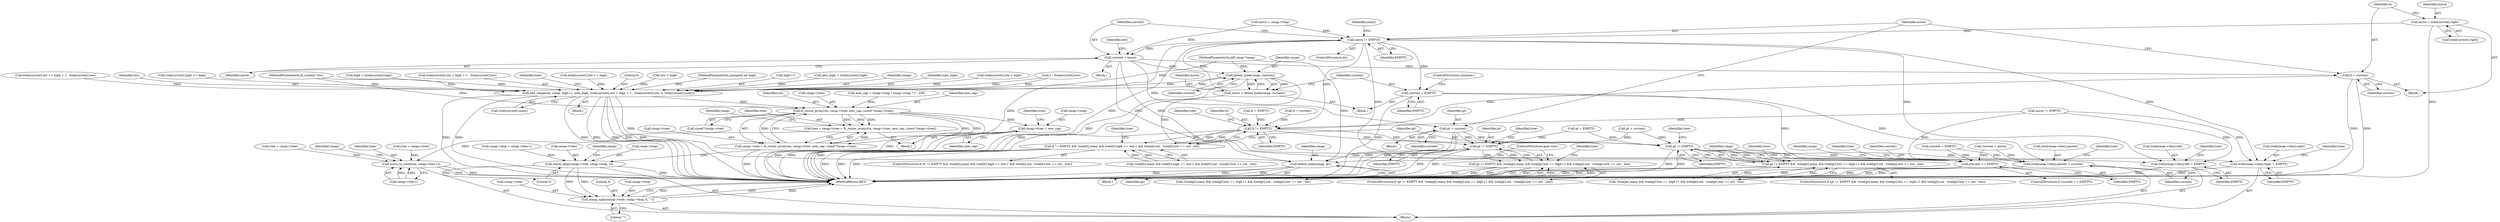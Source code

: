 digraph "0_ghostscript_f597300439e62f5e921f0d7b1e880b5c1a1f1607@pointer" {
"1000350" [label="(Call,move = tree[current].right)"];
"1000360" [label="(Call,move != EMPTY)"];
"1000163" [label="(Call,current = move)"];
"1000222" [label="(Call,delete_node(cmap, current))"];
"1000220" [label="(Call,move = delete_node(cmap, current))"];
"1000303" [label="(Call,add_range(ctx, cmap, high+1, new_high, tree[current].out + high + 1 - tree[current].low, 0, tree[current].many))"];
"1000502" [label="(Call,delete_node(cmap, gt))"];
"1000591" [label="(Call,fz_resize_array(ctx, cmap->tree, new_cap, sizeof *cmap->tree))"];
"1000585" [label="(Call,tree = cmap->tree = fz_resize_array(ctx, cmap->tree, new_cap, sizeof *cmap->tree))"];
"1000724" [label="(Call,move_to_root(tree, cmap->tlen-1))"];
"1000587" [label="(Call,cmap->tree = fz_resize_array(ctx, cmap->tree, new_cap, sizeof *cmap->tree))"];
"1000742" [label="(Call,check_splay(cmap->tree, cmap->ttop, 0))"];
"1000750" [label="(Call,dump_splay(cmap->tree, cmap->ttop, 0, \"\"))"];
"1000602" [label="(Call,cmap->tcap = new_cap)"];
"1000345" [label="(Call,gt = current)"];
"1000455" [label="(Call,gt != EMPTY)"];
"1000454" [label="(Call,gt != EMPTY && !tree[gt].many && tree[gt].low == high+1 && tree[gt].out - tree[gt].low == out - low)"];
"1000508" [label="(Call,gt != EMPTY)"];
"1000507" [label="(Call,gt != EMPTY && !tree[gt].many && tree[gt].low == high+1 && tree[gt].out - tree[gt].low == out - low)"];
"1000643" [label="(Call,tree[cmap->tlen].left = EMPTY)"];
"1000652" [label="(Call,tree[cmap->tlen].right = EMPTY)"];
"1000675" [label="(Call,current == EMPTY)"];
"1000357" [label="(Call,lt = current)"];
"1000410" [label="(Call,lt != EMPTY)"];
"1000409" [label="(Call,lt != EMPTY && !tree[lt].many && tree[lt].high == low-1 && tree[lt].out - tree[lt].low == out - low)"];
"1000634" [label="(Call,tree[cmap->tlen].parent = current)"];
"1000225" [label="(Call,current = EMPTY)"];
"1000224" [label="(Identifier,current)"];
"1000227" [label="(Identifier,EMPTY)"];
"1000660" [label="(Identifier,EMPTY)"];
"1000226" [label="(Identifier,current)"];
"1000359" [label="(Identifier,current)"];
"1000651" [label="(Identifier,EMPTY)"];
"1000573" [label="(Call,new_cap = cmap->tcap ? cmap->tcap * 2 : 256)"];
"1000597" [label="(Call,sizeof *cmap->tree)"];
"1000507" [label="(Call,gt != EMPTY && !tree[gt].many && tree[gt].low == high+1 && tree[gt].out - tree[gt].low == out - low)"];
"1000134" [label="(Call,tree = cmap->tree)"];
"1000367" [label="(Call,current = move)"];
"1000406" [label="(Identifier,many)"];
"1000458" [label="(Call,!tree[gt].many && tree[gt].low == high+1 && tree[gt].out - tree[gt].low == out - low)"];
"1000642" [label="(Identifier,current)"];
"1000757" [label="(Literal,0)"];
"1000386" [label="(Call,gt = current)"];
"1000731" [label="(Call,cmap->ttop = cmap->tlen-1)"];
"1000503" [label="(Identifier,cmap)"];
"1000357" [label="(Call,lt = current)"];
"1000754" [label="(Call,cmap->ttop)"];
"1000604" [label="(Identifier,cmap)"];
"1000417" [label="(Identifier,tree)"];
"1000547" [label="(Identifier,tree)"];
"1000183" [label="(Call,tree[current].out += high + 1 - tree[current].low)"];
"1000510" [label="(Identifier,EMPTY)"];
"1000675" [label="(Call,current == EMPTY)"];
"1000332" [label="(Identifier,tree)"];
"1000676" [label="(Identifier,current)"];
"1000175" [label="(Call,tree[current].low <= high)"];
"1000362" [label="(Identifier,EMPTY)"];
"1000456" [label="(Identifier,gt)"];
"1000325" [label="(Literal,0)"];
"1000225" [label="(Call,current = EMPTY)"];
"1000664" [label="(Identifier,tree)"];
"1000506" [label="(ControlStructure,if (gt != EMPTY && !tree[gt].many && tree[gt].low == high+1 && tree[gt].out - tree[gt].low == out - low))"];
"1000222" [label="(Call,delete_node(cmap, current))"];
"1000743" [label="(Call,cmap->tree)"];
"1000751" [label="(Call,cmap->tree)"];
"1000165" [label="(Identifier,move)"];
"1000560" [label="(Call,current = EMPTY)"];
"1000361" [label="(Identifier,move)"];
"1000752" [label="(Identifier,cmap)"];
"1000596" [label="(Identifier,new_cap)"];
"1000592" [label="(Identifier,ctx)"];
"1000123" [label="(Call,low > high)"];
"1000115" [label="(MethodParameterIn,unsigned int high)"];
"1000726" [label="(Call,cmap->tlen-1)"];
"1000119" [label="(Block,)"];
"1000677" [label="(Identifier,EMPTY)"];
"1000162" [label="(Block,)"];
"1000505" [label="(ControlStructure,goto exit;)"];
"1000410" [label="(Call,lt != EMPTY)"];
"1000588" [label="(Call,cmap->tree)"];
"1000345" [label="(Call,gt = current)"];
"1000571" [label="(Block,)"];
"1000306" [label="(Call,high+1)"];
"1000352" [label="(Call,tree[current].right)"];
"1000326" [label="(Call,tree[current].many)"];
"1000733" [label="(Identifier,cmap)"];
"1000742" [label="(Call,check_splay(cmap->tree, cmap->ttop, 0))"];
"1000228" [label="(ControlStructure,continue;)"];
"1000635" [label="(Call,tree[cmap->tlen].parent)"];
"1000350" [label="(Call,move = tree[current].right)"];
"1000303" [label="(Call,add_range(ctx, cmap, high+1, new_high, tree[current].out + high + 1 - tree[current].low, 0, tree[current].many))"];
"1000287" [label="(Call,new_high = tree[current].high)"];
"1000412" [label="(Identifier,EMPTY)"];
"1000511" [label="(Call,!tree[gt].many && tree[gt].low == high+1 && tree[gt].out - tree[gt].low == out - low)"];
"1000305" [label="(Identifier,cmap)"];
"1000634" [label="(Call,tree[cmap->tlen].parent = current)"];
"1000586" [label="(Identifier,tree)"];
"1000643" [label="(Call,tree[cmap->tlen].left = EMPTY)"];
"1000655" [label="(Identifier,tree)"];
"1000151" [label="(Call,gt = EMPTY)"];
"1000169" [label="(Identifier,low)"];
"1000161" [label="(ControlStructure,do)"];
"1000409" [label="(Call,lt != EMPTY && !tree[lt].many && tree[lt].high == low-1 && tree[lt].out - tree[lt].low == out - low)"];
"1000455" [label="(Call,gt != EMPTY)"];
"1000758" [label="(Literal,\"\")"];
"1000285" [label="(Block,)"];
"1000585" [label="(Call,tree = cmap->tree = fz_resize_array(ctx, cmap->tree, new_cap, sizeof *cmap->tree))"];
"1000750" [label="(Call,dump_splay(cmap->tree, cmap->ttop, 0, \"\"))"];
"1000309" [label="(Identifier,new_high)"];
"1000411" [label="(Identifier,lt)"];
"1000155" [label="(Call,lt = EMPTY)"];
"1000337" [label="(Call,tree[current].low > high)"];
"1000746" [label="(Call,cmap->ttop)"];
"1000644" [label="(Call,tree[cmap->tlen].left)"];
"1000606" [label="(Identifier,new_cap)"];
"1000344" [label="(Block,)"];
"1000587" [label="(Call,cmap->tree = fz_resize_array(ctx, cmap->tree, new_cap, sizeof *cmap->tree))"];
"1000318" [label="(Call,1 - tree[current].low)"];
"1000351" [label="(Identifier,move)"];
"1000112" [label="(MethodParameterIn,fz_context *ctx)"];
"1000490" [label="(Block,)"];
"1000494" [label="(Identifier,tree)"];
"1000346" [label="(Identifier,gt)"];
"1000502" [label="(Call,delete_node(cmap, gt))"];
"1000349" [label="(Block,)"];
"1000163" [label="(Call,current = move)"];
"1000223" [label="(Identifier,cmap)"];
"1000304" [label="(Identifier,ctx)"];
"1000401" [label="(Call,move != EMPTY)"];
"1000725" [label="(Identifier,tree)"];
"1000602" [label="(Call,cmap->tcap = new_cap)"];
"1000449" [label="(Identifier,tree)"];
"1000591" [label="(Call,fz_resize_array(ctx, cmap->tree, new_cap, sizeof *cmap->tree))"];
"1000759" [label="(MethodReturn,RET)"];
"1000347" [label="(Identifier,current)"];
"1000603" [label="(Call,cmap->tcap)"];
"1000610" [label="(Identifier,tree)"];
"1000646" [label="(Identifier,tree)"];
"1000653" [label="(Call,tree[cmap->tlen].right)"];
"1000239" [label="(Call,tree[current].high <= high)"];
"1000220" [label="(Call,move = delete_node(cmap, current))"];
"1000454" [label="(Call,gt != EMPTY && !tree[gt].many && tree[gt].low == high+1 && tree[gt].out - tree[gt].low == out - low)"];
"1000724" [label="(Call,move_to_root(tree, cmap->tlen-1))"];
"1000509" [label="(Identifier,gt)"];
"1000164" [label="(Identifier,current)"];
"1000508" [label="(Call,gt != EMPTY)"];
"1000453" [label="(ControlStructure,if (gt != EMPTY && !tree[gt].many && tree[gt].low == high+1 && tree[gt].out - tree[gt].low == out - low))"];
"1000219" [label="(Block,)"];
"1000145" [label="(Call,move = cmap->ttop)"];
"1000408" [label="(ControlStructure,if (lt != EMPTY && !tree[lt].many && tree[lt].high == low-1 && tree[lt].out - tree[lt].low == out - low))"];
"1000457" [label="(Identifier,EMPTY)"];
"1000680" [label="(Identifier,cmap)"];
"1000566" [label="(Identifier,cmap)"];
"1000515" [label="(Identifier,tree)"];
"1000674" [label="(ControlStructure,if (current == EMPTY))"];
"1000593" [label="(Call,cmap->tree)"];
"1000413" [label="(Call,!tree[lt].many && tree[lt].high == low-1 && tree[lt].out - tree[lt].low == out - low)"];
"1000358" [label="(Identifier,lt)"];
"1000749" [label="(Literal,0)"];
"1000221" [label="(Identifier,move)"];
"1000331" [label="(Call,tree = cmap->tree)"];
"1000113" [label="(MethodParameterIn,pdf_cmap *cmap)"];
"1000504" [label="(Identifier,gt)"];
"1000398" [label="(Call,lt = current)"];
"1000360" [label="(Call,move != EMPTY)"];
"1000278" [label="(Call,high < tree[current].high)"];
"1000462" [label="(Identifier,tree)"];
"1000688" [label="(Identifier,tree)"];
"1000652" [label="(Call,tree[cmap->tlen].right = EMPTY)"];
"1000310" [label="(Call,tree[current].out + high + 1 - tree[current].low)"];
"1000350" -> "1000349"  [label="AST: "];
"1000350" -> "1000352"  [label="CFG: "];
"1000351" -> "1000350"  [label="AST: "];
"1000352" -> "1000350"  [label="AST: "];
"1000358" -> "1000350"  [label="CFG: "];
"1000350" -> "1000759"  [label="DDG: "];
"1000350" -> "1000360"  [label="DDG: "];
"1000360" -> "1000161"  [label="AST: "];
"1000360" -> "1000362"  [label="CFG: "];
"1000361" -> "1000360"  [label="AST: "];
"1000362" -> "1000360"  [label="AST: "];
"1000164" -> "1000360"  [label="CFG: "];
"1000406" -> "1000360"  [label="CFG: "];
"1000360" -> "1000759"  [label="DDG: "];
"1000360" -> "1000759"  [label="DDG: "];
"1000360" -> "1000163"  [label="DDG: "];
"1000360" -> "1000225"  [label="DDG: "];
"1000220" -> "1000360"  [label="DDG: "];
"1000145" -> "1000360"  [label="DDG: "];
"1000360" -> "1000410"  [label="DDG: "];
"1000360" -> "1000643"  [label="DDG: "];
"1000360" -> "1000652"  [label="DDG: "];
"1000360" -> "1000675"  [label="DDG: "];
"1000163" -> "1000162"  [label="AST: "];
"1000163" -> "1000165"  [label="CFG: "];
"1000164" -> "1000163"  [label="AST: "];
"1000165" -> "1000163"  [label="AST: "];
"1000169" -> "1000163"  [label="CFG: "];
"1000145" -> "1000163"  [label="DDG: "];
"1000163" -> "1000222"  [label="DDG: "];
"1000163" -> "1000345"  [label="DDG: "];
"1000163" -> "1000357"  [label="DDG: "];
"1000163" -> "1000634"  [label="DDG: "];
"1000163" -> "1000675"  [label="DDG: "];
"1000222" -> "1000220"  [label="AST: "];
"1000222" -> "1000224"  [label="CFG: "];
"1000223" -> "1000222"  [label="AST: "];
"1000224" -> "1000222"  [label="AST: "];
"1000220" -> "1000222"  [label="CFG: "];
"1000222" -> "1000759"  [label="DDG: "];
"1000222" -> "1000220"  [label="DDG: "];
"1000222" -> "1000220"  [label="DDG: "];
"1000303" -> "1000222"  [label="DDG: "];
"1000113" -> "1000222"  [label="DDG: "];
"1000222" -> "1000303"  [label="DDG: "];
"1000222" -> "1000502"  [label="DDG: "];
"1000220" -> "1000219"  [label="AST: "];
"1000221" -> "1000220"  [label="AST: "];
"1000226" -> "1000220"  [label="CFG: "];
"1000220" -> "1000759"  [label="DDG: "];
"1000303" -> "1000285"  [label="AST: "];
"1000303" -> "1000326"  [label="CFG: "];
"1000304" -> "1000303"  [label="AST: "];
"1000305" -> "1000303"  [label="AST: "];
"1000306" -> "1000303"  [label="AST: "];
"1000309" -> "1000303"  [label="AST: "];
"1000310" -> "1000303"  [label="AST: "];
"1000325" -> "1000303"  [label="AST: "];
"1000326" -> "1000303"  [label="AST: "];
"1000332" -> "1000303"  [label="CFG: "];
"1000303" -> "1000759"  [label="DDG: "];
"1000303" -> "1000759"  [label="DDG: "];
"1000303" -> "1000759"  [label="DDG: "];
"1000303" -> "1000759"  [label="DDG: "];
"1000303" -> "1000759"  [label="DDG: "];
"1000303" -> "1000759"  [label="DDG: "];
"1000303" -> "1000759"  [label="DDG: "];
"1000112" -> "1000303"  [label="DDG: "];
"1000287" -> "1000303"  [label="DDG: "];
"1000183" -> "1000303"  [label="DDG: "];
"1000115" -> "1000303"  [label="DDG: "];
"1000123" -> "1000303"  [label="DDG: "];
"1000337" -> "1000303"  [label="DDG: "];
"1000175" -> "1000303"  [label="DDG: "];
"1000278" -> "1000303"  [label="DDG: "];
"1000239" -> "1000303"  [label="DDG: "];
"1000318" -> "1000303"  [label="DDG: "];
"1000318" -> "1000303"  [label="DDG: "];
"1000113" -> "1000303"  [label="DDG: "];
"1000303" -> "1000502"  [label="DDG: "];
"1000303" -> "1000591"  [label="DDG: "];
"1000502" -> "1000490"  [label="AST: "];
"1000502" -> "1000504"  [label="CFG: "];
"1000503" -> "1000502"  [label="AST: "];
"1000504" -> "1000502"  [label="AST: "];
"1000505" -> "1000502"  [label="CFG: "];
"1000502" -> "1000759"  [label="DDG: "];
"1000502" -> "1000759"  [label="DDG: "];
"1000502" -> "1000759"  [label="DDG: "];
"1000113" -> "1000502"  [label="DDG: "];
"1000455" -> "1000502"  [label="DDG: "];
"1000591" -> "1000587"  [label="AST: "];
"1000591" -> "1000597"  [label="CFG: "];
"1000592" -> "1000591"  [label="AST: "];
"1000593" -> "1000591"  [label="AST: "];
"1000596" -> "1000591"  [label="AST: "];
"1000597" -> "1000591"  [label="AST: "];
"1000587" -> "1000591"  [label="CFG: "];
"1000591" -> "1000759"  [label="DDG: "];
"1000591" -> "1000585"  [label="DDG: "];
"1000591" -> "1000585"  [label="DDG: "];
"1000591" -> "1000585"  [label="DDG: "];
"1000591" -> "1000587"  [label="DDG: "];
"1000591" -> "1000587"  [label="DDG: "];
"1000591" -> "1000587"  [label="DDG: "];
"1000112" -> "1000591"  [label="DDG: "];
"1000573" -> "1000591"  [label="DDG: "];
"1000591" -> "1000602"  [label="DDG: "];
"1000585" -> "1000571"  [label="AST: "];
"1000585" -> "1000587"  [label="CFG: "];
"1000586" -> "1000585"  [label="AST: "];
"1000587" -> "1000585"  [label="AST: "];
"1000604" -> "1000585"  [label="CFG: "];
"1000587" -> "1000585"  [label="DDG: "];
"1000585" -> "1000724"  [label="DDG: "];
"1000724" -> "1000119"  [label="AST: "];
"1000724" -> "1000726"  [label="CFG: "];
"1000725" -> "1000724"  [label="AST: "];
"1000726" -> "1000724"  [label="AST: "];
"1000733" -> "1000724"  [label="CFG: "];
"1000724" -> "1000759"  [label="DDG: "];
"1000724" -> "1000759"  [label="DDG: "];
"1000331" -> "1000724"  [label="DDG: "];
"1000134" -> "1000724"  [label="DDG: "];
"1000726" -> "1000724"  [label="DDG: "];
"1000726" -> "1000724"  [label="DDG: "];
"1000588" -> "1000587"  [label="AST: "];
"1000587" -> "1000759"  [label="DDG: "];
"1000587" -> "1000742"  [label="DDG: "];
"1000742" -> "1000119"  [label="AST: "];
"1000742" -> "1000749"  [label="CFG: "];
"1000743" -> "1000742"  [label="AST: "];
"1000746" -> "1000742"  [label="AST: "];
"1000749" -> "1000742"  [label="AST: "];
"1000752" -> "1000742"  [label="CFG: "];
"1000742" -> "1000759"  [label="DDG: "];
"1000731" -> "1000742"  [label="DDG: "];
"1000742" -> "1000750"  [label="DDG: "];
"1000742" -> "1000750"  [label="DDG: "];
"1000750" -> "1000119"  [label="AST: "];
"1000750" -> "1000758"  [label="CFG: "];
"1000751" -> "1000750"  [label="AST: "];
"1000754" -> "1000750"  [label="AST: "];
"1000757" -> "1000750"  [label="AST: "];
"1000758" -> "1000750"  [label="AST: "];
"1000759" -> "1000750"  [label="CFG: "];
"1000750" -> "1000759"  [label="DDG: "];
"1000750" -> "1000759"  [label="DDG: "];
"1000750" -> "1000759"  [label="DDG: "];
"1000602" -> "1000571"  [label="AST: "];
"1000602" -> "1000606"  [label="CFG: "];
"1000603" -> "1000602"  [label="AST: "];
"1000606" -> "1000602"  [label="AST: "];
"1000610" -> "1000602"  [label="CFG: "];
"1000602" -> "1000759"  [label="DDG: "];
"1000602" -> "1000759"  [label="DDG: "];
"1000345" -> "1000344"  [label="AST: "];
"1000345" -> "1000347"  [label="CFG: "];
"1000346" -> "1000345"  [label="AST: "];
"1000347" -> "1000345"  [label="AST: "];
"1000361" -> "1000345"  [label="CFG: "];
"1000345" -> "1000759"  [label="DDG: "];
"1000345" -> "1000759"  [label="DDG: "];
"1000345" -> "1000455"  [label="DDG: "];
"1000345" -> "1000508"  [label="DDG: "];
"1000455" -> "1000454"  [label="AST: "];
"1000455" -> "1000457"  [label="CFG: "];
"1000456" -> "1000455"  [label="AST: "];
"1000457" -> "1000455"  [label="AST: "];
"1000462" -> "1000455"  [label="CFG: "];
"1000454" -> "1000455"  [label="CFG: "];
"1000455" -> "1000759"  [label="DDG: "];
"1000455" -> "1000759"  [label="DDG: "];
"1000455" -> "1000454"  [label="DDG: "];
"1000455" -> "1000454"  [label="DDG: "];
"1000151" -> "1000455"  [label="DDG: "];
"1000386" -> "1000455"  [label="DDG: "];
"1000410" -> "1000455"  [label="DDG: "];
"1000454" -> "1000453"  [label="AST: "];
"1000454" -> "1000458"  [label="CFG: "];
"1000458" -> "1000454"  [label="AST: "];
"1000494" -> "1000454"  [label="CFG: "];
"1000505" -> "1000454"  [label="CFG: "];
"1000454" -> "1000759"  [label="DDG: "];
"1000454" -> "1000759"  [label="DDG: "];
"1000454" -> "1000759"  [label="DDG: "];
"1000458" -> "1000454"  [label="DDG: "];
"1000458" -> "1000454"  [label="DDG: "];
"1000508" -> "1000507"  [label="AST: "];
"1000508" -> "1000510"  [label="CFG: "];
"1000509" -> "1000508"  [label="AST: "];
"1000510" -> "1000508"  [label="AST: "];
"1000515" -> "1000508"  [label="CFG: "];
"1000507" -> "1000508"  [label="CFG: "];
"1000508" -> "1000759"  [label="DDG: "];
"1000508" -> "1000759"  [label="DDG: "];
"1000508" -> "1000507"  [label="DDG: "];
"1000508" -> "1000507"  [label="DDG: "];
"1000151" -> "1000508"  [label="DDG: "];
"1000386" -> "1000508"  [label="DDG: "];
"1000410" -> "1000508"  [label="DDG: "];
"1000508" -> "1000643"  [label="DDG: "];
"1000508" -> "1000652"  [label="DDG: "];
"1000508" -> "1000675"  [label="DDG: "];
"1000507" -> "1000506"  [label="AST: "];
"1000507" -> "1000511"  [label="CFG: "];
"1000511" -> "1000507"  [label="AST: "];
"1000547" -> "1000507"  [label="CFG: "];
"1000566" -> "1000507"  [label="CFG: "];
"1000507" -> "1000759"  [label="DDG: "];
"1000507" -> "1000759"  [label="DDG: "];
"1000507" -> "1000759"  [label="DDG: "];
"1000511" -> "1000507"  [label="DDG: "];
"1000511" -> "1000507"  [label="DDG: "];
"1000643" -> "1000119"  [label="AST: "];
"1000643" -> "1000651"  [label="CFG: "];
"1000644" -> "1000643"  [label="AST: "];
"1000651" -> "1000643"  [label="AST: "];
"1000655" -> "1000643"  [label="CFG: "];
"1000643" -> "1000759"  [label="DDG: "];
"1000401" -> "1000643"  [label="DDG: "];
"1000652" -> "1000119"  [label="AST: "];
"1000652" -> "1000660"  [label="CFG: "];
"1000653" -> "1000652"  [label="AST: "];
"1000660" -> "1000652"  [label="AST: "];
"1000664" -> "1000652"  [label="CFG: "];
"1000652" -> "1000759"  [label="DDG: "];
"1000401" -> "1000652"  [label="DDG: "];
"1000675" -> "1000674"  [label="AST: "];
"1000675" -> "1000677"  [label="CFG: "];
"1000676" -> "1000675"  [label="AST: "];
"1000677" -> "1000675"  [label="AST: "];
"1000680" -> "1000675"  [label="CFG: "];
"1000688" -> "1000675"  [label="CFG: "];
"1000675" -> "1000759"  [label="DDG: "];
"1000675" -> "1000759"  [label="DDG: "];
"1000675" -> "1000759"  [label="DDG: "];
"1000225" -> "1000675"  [label="DDG: "];
"1000560" -> "1000675"  [label="DDG: "];
"1000367" -> "1000675"  [label="DDG: "];
"1000401" -> "1000675"  [label="DDG: "];
"1000357" -> "1000349"  [label="AST: "];
"1000357" -> "1000359"  [label="CFG: "];
"1000358" -> "1000357"  [label="AST: "];
"1000359" -> "1000357"  [label="AST: "];
"1000361" -> "1000357"  [label="CFG: "];
"1000357" -> "1000759"  [label="DDG: "];
"1000357" -> "1000759"  [label="DDG: "];
"1000357" -> "1000410"  [label="DDG: "];
"1000410" -> "1000409"  [label="AST: "];
"1000410" -> "1000412"  [label="CFG: "];
"1000411" -> "1000410"  [label="AST: "];
"1000412" -> "1000410"  [label="AST: "];
"1000417" -> "1000410"  [label="CFG: "];
"1000409" -> "1000410"  [label="CFG: "];
"1000410" -> "1000759"  [label="DDG: "];
"1000410" -> "1000409"  [label="DDG: "];
"1000410" -> "1000409"  [label="DDG: "];
"1000155" -> "1000410"  [label="DDG: "];
"1000398" -> "1000410"  [label="DDG: "];
"1000401" -> "1000410"  [label="DDG: "];
"1000409" -> "1000408"  [label="AST: "];
"1000409" -> "1000413"  [label="CFG: "];
"1000413" -> "1000409"  [label="AST: "];
"1000449" -> "1000409"  [label="CFG: "];
"1000509" -> "1000409"  [label="CFG: "];
"1000409" -> "1000759"  [label="DDG: "];
"1000409" -> "1000759"  [label="DDG: "];
"1000409" -> "1000759"  [label="DDG: "];
"1000413" -> "1000409"  [label="DDG: "];
"1000413" -> "1000409"  [label="DDG: "];
"1000634" -> "1000119"  [label="AST: "];
"1000634" -> "1000642"  [label="CFG: "];
"1000635" -> "1000634"  [label="AST: "];
"1000642" -> "1000634"  [label="AST: "];
"1000646" -> "1000634"  [label="CFG: "];
"1000634" -> "1000759"  [label="DDG: "];
"1000225" -> "1000634"  [label="DDG: "];
"1000560" -> "1000634"  [label="DDG: "];
"1000367" -> "1000634"  [label="DDG: "];
"1000225" -> "1000219"  [label="AST: "];
"1000225" -> "1000227"  [label="CFG: "];
"1000226" -> "1000225"  [label="AST: "];
"1000227" -> "1000225"  [label="AST: "];
"1000228" -> "1000225"  [label="CFG: "];
"1000225" -> "1000759"  [label="DDG: "];
}
